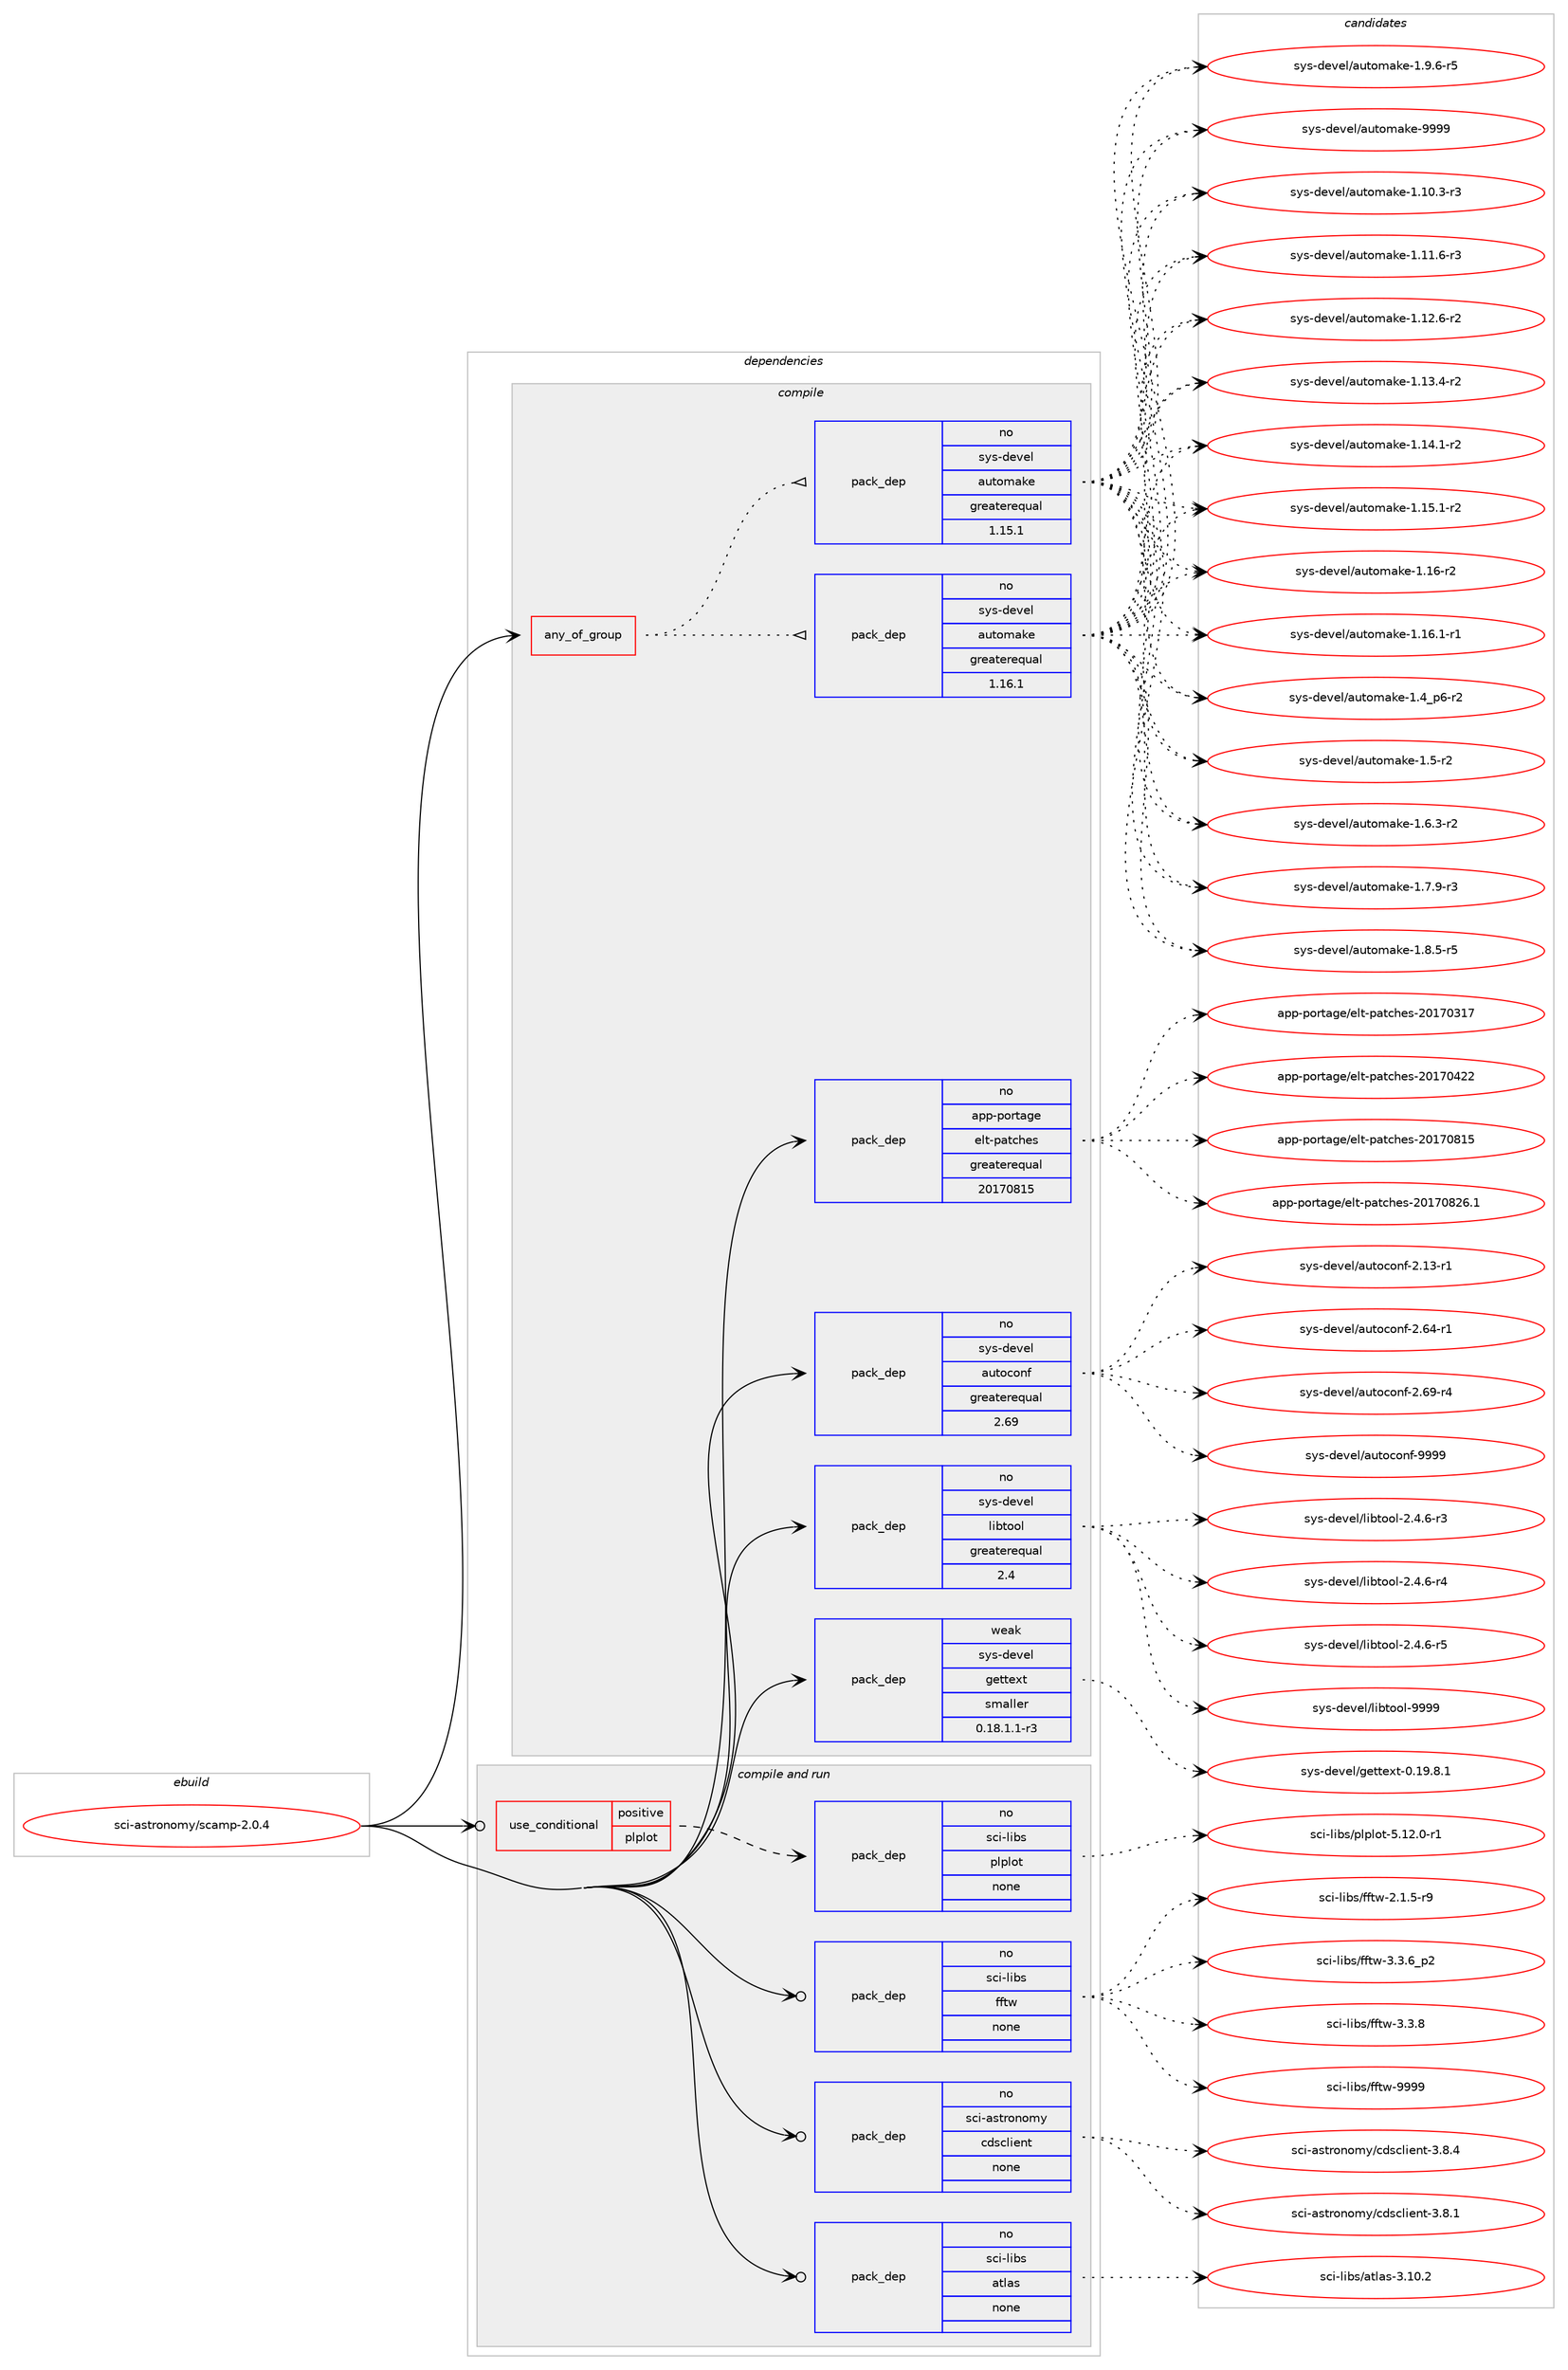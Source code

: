 digraph prolog {

# *************
# Graph options
# *************

newrank=true;
concentrate=true;
compound=true;
graph [rankdir=LR,fontname=Helvetica,fontsize=10,ranksep=1.5];#, ranksep=2.5, nodesep=0.2];
edge  [arrowhead=vee];
node  [fontname=Helvetica,fontsize=10];

# **********
# The ebuild
# **********

subgraph cluster_leftcol {
color=gray;
rank=same;
label=<<i>ebuild</i>>;
id [label="sci-astronomy/scamp-2.0.4", color=red, width=4, href="../sci-astronomy/scamp-2.0.4.svg"];
}

# ****************
# The dependencies
# ****************

subgraph cluster_midcol {
color=gray;
label=<<i>dependencies</i>>;
subgraph cluster_compile {
fillcolor="#eeeeee";
style=filled;
label=<<i>compile</i>>;
subgraph any26705 {
dependency1685447 [label=<<TABLE BORDER="0" CELLBORDER="1" CELLSPACING="0" CELLPADDING="4"><TR><TD CELLPADDING="10">any_of_group</TD></TR></TABLE>>, shape=none, color=red];subgraph pack1205951 {
dependency1685448 [label=<<TABLE BORDER="0" CELLBORDER="1" CELLSPACING="0" CELLPADDING="4" WIDTH="220"><TR><TD ROWSPAN="6" CELLPADDING="30">pack_dep</TD></TR><TR><TD WIDTH="110">no</TD></TR><TR><TD>sys-devel</TD></TR><TR><TD>automake</TD></TR><TR><TD>greaterequal</TD></TR><TR><TD>1.16.1</TD></TR></TABLE>>, shape=none, color=blue];
}
dependency1685447:e -> dependency1685448:w [weight=20,style="dotted",arrowhead="oinv"];
subgraph pack1205952 {
dependency1685449 [label=<<TABLE BORDER="0" CELLBORDER="1" CELLSPACING="0" CELLPADDING="4" WIDTH="220"><TR><TD ROWSPAN="6" CELLPADDING="30">pack_dep</TD></TR><TR><TD WIDTH="110">no</TD></TR><TR><TD>sys-devel</TD></TR><TR><TD>automake</TD></TR><TR><TD>greaterequal</TD></TR><TR><TD>1.15.1</TD></TR></TABLE>>, shape=none, color=blue];
}
dependency1685447:e -> dependency1685449:w [weight=20,style="dotted",arrowhead="oinv"];
}
id:e -> dependency1685447:w [weight=20,style="solid",arrowhead="vee"];
subgraph pack1205953 {
dependency1685450 [label=<<TABLE BORDER="0" CELLBORDER="1" CELLSPACING="0" CELLPADDING="4" WIDTH="220"><TR><TD ROWSPAN="6" CELLPADDING="30">pack_dep</TD></TR><TR><TD WIDTH="110">no</TD></TR><TR><TD>app-portage</TD></TR><TR><TD>elt-patches</TD></TR><TR><TD>greaterequal</TD></TR><TR><TD>20170815</TD></TR></TABLE>>, shape=none, color=blue];
}
id:e -> dependency1685450:w [weight=20,style="solid",arrowhead="vee"];
subgraph pack1205954 {
dependency1685451 [label=<<TABLE BORDER="0" CELLBORDER="1" CELLSPACING="0" CELLPADDING="4" WIDTH="220"><TR><TD ROWSPAN="6" CELLPADDING="30">pack_dep</TD></TR><TR><TD WIDTH="110">no</TD></TR><TR><TD>sys-devel</TD></TR><TR><TD>autoconf</TD></TR><TR><TD>greaterequal</TD></TR><TR><TD>2.69</TD></TR></TABLE>>, shape=none, color=blue];
}
id:e -> dependency1685451:w [weight=20,style="solid",arrowhead="vee"];
subgraph pack1205955 {
dependency1685452 [label=<<TABLE BORDER="0" CELLBORDER="1" CELLSPACING="0" CELLPADDING="4" WIDTH="220"><TR><TD ROWSPAN="6" CELLPADDING="30">pack_dep</TD></TR><TR><TD WIDTH="110">no</TD></TR><TR><TD>sys-devel</TD></TR><TR><TD>libtool</TD></TR><TR><TD>greaterequal</TD></TR><TR><TD>2.4</TD></TR></TABLE>>, shape=none, color=blue];
}
id:e -> dependency1685452:w [weight=20,style="solid",arrowhead="vee"];
subgraph pack1205956 {
dependency1685453 [label=<<TABLE BORDER="0" CELLBORDER="1" CELLSPACING="0" CELLPADDING="4" WIDTH="220"><TR><TD ROWSPAN="6" CELLPADDING="30">pack_dep</TD></TR><TR><TD WIDTH="110">weak</TD></TR><TR><TD>sys-devel</TD></TR><TR><TD>gettext</TD></TR><TR><TD>smaller</TD></TR><TR><TD>0.18.1.1-r3</TD></TR></TABLE>>, shape=none, color=blue];
}
id:e -> dependency1685453:w [weight=20,style="solid",arrowhead="vee"];
}
subgraph cluster_compileandrun {
fillcolor="#eeeeee";
style=filled;
label=<<i>compile and run</i>>;
subgraph cond451949 {
dependency1685454 [label=<<TABLE BORDER="0" CELLBORDER="1" CELLSPACING="0" CELLPADDING="4"><TR><TD ROWSPAN="3" CELLPADDING="10">use_conditional</TD></TR><TR><TD>positive</TD></TR><TR><TD>plplot</TD></TR></TABLE>>, shape=none, color=red];
subgraph pack1205957 {
dependency1685455 [label=<<TABLE BORDER="0" CELLBORDER="1" CELLSPACING="0" CELLPADDING="4" WIDTH="220"><TR><TD ROWSPAN="6" CELLPADDING="30">pack_dep</TD></TR><TR><TD WIDTH="110">no</TD></TR><TR><TD>sci-libs</TD></TR><TR><TD>plplot</TD></TR><TR><TD>none</TD></TR><TR><TD></TD></TR></TABLE>>, shape=none, color=blue];
}
dependency1685454:e -> dependency1685455:w [weight=20,style="dashed",arrowhead="vee"];
}
id:e -> dependency1685454:w [weight=20,style="solid",arrowhead="odotvee"];
subgraph pack1205958 {
dependency1685456 [label=<<TABLE BORDER="0" CELLBORDER="1" CELLSPACING="0" CELLPADDING="4" WIDTH="220"><TR><TD ROWSPAN="6" CELLPADDING="30">pack_dep</TD></TR><TR><TD WIDTH="110">no</TD></TR><TR><TD>sci-astronomy</TD></TR><TR><TD>cdsclient</TD></TR><TR><TD>none</TD></TR><TR><TD></TD></TR></TABLE>>, shape=none, color=blue];
}
id:e -> dependency1685456:w [weight=20,style="solid",arrowhead="odotvee"];
subgraph pack1205959 {
dependency1685457 [label=<<TABLE BORDER="0" CELLBORDER="1" CELLSPACING="0" CELLPADDING="4" WIDTH="220"><TR><TD ROWSPAN="6" CELLPADDING="30">pack_dep</TD></TR><TR><TD WIDTH="110">no</TD></TR><TR><TD>sci-libs</TD></TR><TR><TD>atlas</TD></TR><TR><TD>none</TD></TR><TR><TD></TD></TR></TABLE>>, shape=none, color=blue];
}
id:e -> dependency1685457:w [weight=20,style="solid",arrowhead="odotvee"];
subgraph pack1205960 {
dependency1685458 [label=<<TABLE BORDER="0" CELLBORDER="1" CELLSPACING="0" CELLPADDING="4" WIDTH="220"><TR><TD ROWSPAN="6" CELLPADDING="30">pack_dep</TD></TR><TR><TD WIDTH="110">no</TD></TR><TR><TD>sci-libs</TD></TR><TR><TD>fftw</TD></TR><TR><TD>none</TD></TR><TR><TD></TD></TR></TABLE>>, shape=none, color=blue];
}
id:e -> dependency1685458:w [weight=20,style="solid",arrowhead="odotvee"];
}
subgraph cluster_run {
fillcolor="#eeeeee";
style=filled;
label=<<i>run</i>>;
}
}

# **************
# The candidates
# **************

subgraph cluster_choices {
rank=same;
color=gray;
label=<<i>candidates</i>>;

subgraph choice1205951 {
color=black;
nodesep=1;
choice11512111545100101118101108479711711611110997107101454946494846514511451 [label="sys-devel/automake-1.10.3-r3", color=red, width=4,href="../sys-devel/automake-1.10.3-r3.svg"];
choice11512111545100101118101108479711711611110997107101454946494946544511451 [label="sys-devel/automake-1.11.6-r3", color=red, width=4,href="../sys-devel/automake-1.11.6-r3.svg"];
choice11512111545100101118101108479711711611110997107101454946495046544511450 [label="sys-devel/automake-1.12.6-r2", color=red, width=4,href="../sys-devel/automake-1.12.6-r2.svg"];
choice11512111545100101118101108479711711611110997107101454946495146524511450 [label="sys-devel/automake-1.13.4-r2", color=red, width=4,href="../sys-devel/automake-1.13.4-r2.svg"];
choice11512111545100101118101108479711711611110997107101454946495246494511450 [label="sys-devel/automake-1.14.1-r2", color=red, width=4,href="../sys-devel/automake-1.14.1-r2.svg"];
choice11512111545100101118101108479711711611110997107101454946495346494511450 [label="sys-devel/automake-1.15.1-r2", color=red, width=4,href="../sys-devel/automake-1.15.1-r2.svg"];
choice1151211154510010111810110847971171161111099710710145494649544511450 [label="sys-devel/automake-1.16-r2", color=red, width=4,href="../sys-devel/automake-1.16-r2.svg"];
choice11512111545100101118101108479711711611110997107101454946495446494511449 [label="sys-devel/automake-1.16.1-r1", color=red, width=4,href="../sys-devel/automake-1.16.1-r1.svg"];
choice115121115451001011181011084797117116111109971071014549465295112544511450 [label="sys-devel/automake-1.4_p6-r2", color=red, width=4,href="../sys-devel/automake-1.4_p6-r2.svg"];
choice11512111545100101118101108479711711611110997107101454946534511450 [label="sys-devel/automake-1.5-r2", color=red, width=4,href="../sys-devel/automake-1.5-r2.svg"];
choice115121115451001011181011084797117116111109971071014549465446514511450 [label="sys-devel/automake-1.6.3-r2", color=red, width=4,href="../sys-devel/automake-1.6.3-r2.svg"];
choice115121115451001011181011084797117116111109971071014549465546574511451 [label="sys-devel/automake-1.7.9-r3", color=red, width=4,href="../sys-devel/automake-1.7.9-r3.svg"];
choice115121115451001011181011084797117116111109971071014549465646534511453 [label="sys-devel/automake-1.8.5-r5", color=red, width=4,href="../sys-devel/automake-1.8.5-r5.svg"];
choice115121115451001011181011084797117116111109971071014549465746544511453 [label="sys-devel/automake-1.9.6-r5", color=red, width=4,href="../sys-devel/automake-1.9.6-r5.svg"];
choice115121115451001011181011084797117116111109971071014557575757 [label="sys-devel/automake-9999", color=red, width=4,href="../sys-devel/automake-9999.svg"];
dependency1685448:e -> choice11512111545100101118101108479711711611110997107101454946494846514511451:w [style=dotted,weight="100"];
dependency1685448:e -> choice11512111545100101118101108479711711611110997107101454946494946544511451:w [style=dotted,weight="100"];
dependency1685448:e -> choice11512111545100101118101108479711711611110997107101454946495046544511450:w [style=dotted,weight="100"];
dependency1685448:e -> choice11512111545100101118101108479711711611110997107101454946495146524511450:w [style=dotted,weight="100"];
dependency1685448:e -> choice11512111545100101118101108479711711611110997107101454946495246494511450:w [style=dotted,weight="100"];
dependency1685448:e -> choice11512111545100101118101108479711711611110997107101454946495346494511450:w [style=dotted,weight="100"];
dependency1685448:e -> choice1151211154510010111810110847971171161111099710710145494649544511450:w [style=dotted,weight="100"];
dependency1685448:e -> choice11512111545100101118101108479711711611110997107101454946495446494511449:w [style=dotted,weight="100"];
dependency1685448:e -> choice115121115451001011181011084797117116111109971071014549465295112544511450:w [style=dotted,weight="100"];
dependency1685448:e -> choice11512111545100101118101108479711711611110997107101454946534511450:w [style=dotted,weight="100"];
dependency1685448:e -> choice115121115451001011181011084797117116111109971071014549465446514511450:w [style=dotted,weight="100"];
dependency1685448:e -> choice115121115451001011181011084797117116111109971071014549465546574511451:w [style=dotted,weight="100"];
dependency1685448:e -> choice115121115451001011181011084797117116111109971071014549465646534511453:w [style=dotted,weight="100"];
dependency1685448:e -> choice115121115451001011181011084797117116111109971071014549465746544511453:w [style=dotted,weight="100"];
dependency1685448:e -> choice115121115451001011181011084797117116111109971071014557575757:w [style=dotted,weight="100"];
}
subgraph choice1205952 {
color=black;
nodesep=1;
choice11512111545100101118101108479711711611110997107101454946494846514511451 [label="sys-devel/automake-1.10.3-r3", color=red, width=4,href="../sys-devel/automake-1.10.3-r3.svg"];
choice11512111545100101118101108479711711611110997107101454946494946544511451 [label="sys-devel/automake-1.11.6-r3", color=red, width=4,href="../sys-devel/automake-1.11.6-r3.svg"];
choice11512111545100101118101108479711711611110997107101454946495046544511450 [label="sys-devel/automake-1.12.6-r2", color=red, width=4,href="../sys-devel/automake-1.12.6-r2.svg"];
choice11512111545100101118101108479711711611110997107101454946495146524511450 [label="sys-devel/automake-1.13.4-r2", color=red, width=4,href="../sys-devel/automake-1.13.4-r2.svg"];
choice11512111545100101118101108479711711611110997107101454946495246494511450 [label="sys-devel/automake-1.14.1-r2", color=red, width=4,href="../sys-devel/automake-1.14.1-r2.svg"];
choice11512111545100101118101108479711711611110997107101454946495346494511450 [label="sys-devel/automake-1.15.1-r2", color=red, width=4,href="../sys-devel/automake-1.15.1-r2.svg"];
choice1151211154510010111810110847971171161111099710710145494649544511450 [label="sys-devel/automake-1.16-r2", color=red, width=4,href="../sys-devel/automake-1.16-r2.svg"];
choice11512111545100101118101108479711711611110997107101454946495446494511449 [label="sys-devel/automake-1.16.1-r1", color=red, width=4,href="../sys-devel/automake-1.16.1-r1.svg"];
choice115121115451001011181011084797117116111109971071014549465295112544511450 [label="sys-devel/automake-1.4_p6-r2", color=red, width=4,href="../sys-devel/automake-1.4_p6-r2.svg"];
choice11512111545100101118101108479711711611110997107101454946534511450 [label="sys-devel/automake-1.5-r2", color=red, width=4,href="../sys-devel/automake-1.5-r2.svg"];
choice115121115451001011181011084797117116111109971071014549465446514511450 [label="sys-devel/automake-1.6.3-r2", color=red, width=4,href="../sys-devel/automake-1.6.3-r2.svg"];
choice115121115451001011181011084797117116111109971071014549465546574511451 [label="sys-devel/automake-1.7.9-r3", color=red, width=4,href="../sys-devel/automake-1.7.9-r3.svg"];
choice115121115451001011181011084797117116111109971071014549465646534511453 [label="sys-devel/automake-1.8.5-r5", color=red, width=4,href="../sys-devel/automake-1.8.5-r5.svg"];
choice115121115451001011181011084797117116111109971071014549465746544511453 [label="sys-devel/automake-1.9.6-r5", color=red, width=4,href="../sys-devel/automake-1.9.6-r5.svg"];
choice115121115451001011181011084797117116111109971071014557575757 [label="sys-devel/automake-9999", color=red, width=4,href="../sys-devel/automake-9999.svg"];
dependency1685449:e -> choice11512111545100101118101108479711711611110997107101454946494846514511451:w [style=dotted,weight="100"];
dependency1685449:e -> choice11512111545100101118101108479711711611110997107101454946494946544511451:w [style=dotted,weight="100"];
dependency1685449:e -> choice11512111545100101118101108479711711611110997107101454946495046544511450:w [style=dotted,weight="100"];
dependency1685449:e -> choice11512111545100101118101108479711711611110997107101454946495146524511450:w [style=dotted,weight="100"];
dependency1685449:e -> choice11512111545100101118101108479711711611110997107101454946495246494511450:w [style=dotted,weight="100"];
dependency1685449:e -> choice11512111545100101118101108479711711611110997107101454946495346494511450:w [style=dotted,weight="100"];
dependency1685449:e -> choice1151211154510010111810110847971171161111099710710145494649544511450:w [style=dotted,weight="100"];
dependency1685449:e -> choice11512111545100101118101108479711711611110997107101454946495446494511449:w [style=dotted,weight="100"];
dependency1685449:e -> choice115121115451001011181011084797117116111109971071014549465295112544511450:w [style=dotted,weight="100"];
dependency1685449:e -> choice11512111545100101118101108479711711611110997107101454946534511450:w [style=dotted,weight="100"];
dependency1685449:e -> choice115121115451001011181011084797117116111109971071014549465446514511450:w [style=dotted,weight="100"];
dependency1685449:e -> choice115121115451001011181011084797117116111109971071014549465546574511451:w [style=dotted,weight="100"];
dependency1685449:e -> choice115121115451001011181011084797117116111109971071014549465646534511453:w [style=dotted,weight="100"];
dependency1685449:e -> choice115121115451001011181011084797117116111109971071014549465746544511453:w [style=dotted,weight="100"];
dependency1685449:e -> choice115121115451001011181011084797117116111109971071014557575757:w [style=dotted,weight="100"];
}
subgraph choice1205953 {
color=black;
nodesep=1;
choice97112112451121111141169710310147101108116451129711699104101115455048495548514955 [label="app-portage/elt-patches-20170317", color=red, width=4,href="../app-portage/elt-patches-20170317.svg"];
choice97112112451121111141169710310147101108116451129711699104101115455048495548525050 [label="app-portage/elt-patches-20170422", color=red, width=4,href="../app-portage/elt-patches-20170422.svg"];
choice97112112451121111141169710310147101108116451129711699104101115455048495548564953 [label="app-portage/elt-patches-20170815", color=red, width=4,href="../app-portage/elt-patches-20170815.svg"];
choice971121124511211111411697103101471011081164511297116991041011154550484955485650544649 [label="app-portage/elt-patches-20170826.1", color=red, width=4,href="../app-portage/elt-patches-20170826.1.svg"];
dependency1685450:e -> choice97112112451121111141169710310147101108116451129711699104101115455048495548514955:w [style=dotted,weight="100"];
dependency1685450:e -> choice97112112451121111141169710310147101108116451129711699104101115455048495548525050:w [style=dotted,weight="100"];
dependency1685450:e -> choice97112112451121111141169710310147101108116451129711699104101115455048495548564953:w [style=dotted,weight="100"];
dependency1685450:e -> choice971121124511211111411697103101471011081164511297116991041011154550484955485650544649:w [style=dotted,weight="100"];
}
subgraph choice1205954 {
color=black;
nodesep=1;
choice1151211154510010111810110847971171161119911111010245504649514511449 [label="sys-devel/autoconf-2.13-r1", color=red, width=4,href="../sys-devel/autoconf-2.13-r1.svg"];
choice1151211154510010111810110847971171161119911111010245504654524511449 [label="sys-devel/autoconf-2.64-r1", color=red, width=4,href="../sys-devel/autoconf-2.64-r1.svg"];
choice1151211154510010111810110847971171161119911111010245504654574511452 [label="sys-devel/autoconf-2.69-r4", color=red, width=4,href="../sys-devel/autoconf-2.69-r4.svg"];
choice115121115451001011181011084797117116111991111101024557575757 [label="sys-devel/autoconf-9999", color=red, width=4,href="../sys-devel/autoconf-9999.svg"];
dependency1685451:e -> choice1151211154510010111810110847971171161119911111010245504649514511449:w [style=dotted,weight="100"];
dependency1685451:e -> choice1151211154510010111810110847971171161119911111010245504654524511449:w [style=dotted,weight="100"];
dependency1685451:e -> choice1151211154510010111810110847971171161119911111010245504654574511452:w [style=dotted,weight="100"];
dependency1685451:e -> choice115121115451001011181011084797117116111991111101024557575757:w [style=dotted,weight="100"];
}
subgraph choice1205955 {
color=black;
nodesep=1;
choice1151211154510010111810110847108105981161111111084550465246544511451 [label="sys-devel/libtool-2.4.6-r3", color=red, width=4,href="../sys-devel/libtool-2.4.6-r3.svg"];
choice1151211154510010111810110847108105981161111111084550465246544511452 [label="sys-devel/libtool-2.4.6-r4", color=red, width=4,href="../sys-devel/libtool-2.4.6-r4.svg"];
choice1151211154510010111810110847108105981161111111084550465246544511453 [label="sys-devel/libtool-2.4.6-r5", color=red, width=4,href="../sys-devel/libtool-2.4.6-r5.svg"];
choice1151211154510010111810110847108105981161111111084557575757 [label="sys-devel/libtool-9999", color=red, width=4,href="../sys-devel/libtool-9999.svg"];
dependency1685452:e -> choice1151211154510010111810110847108105981161111111084550465246544511451:w [style=dotted,weight="100"];
dependency1685452:e -> choice1151211154510010111810110847108105981161111111084550465246544511452:w [style=dotted,weight="100"];
dependency1685452:e -> choice1151211154510010111810110847108105981161111111084550465246544511453:w [style=dotted,weight="100"];
dependency1685452:e -> choice1151211154510010111810110847108105981161111111084557575757:w [style=dotted,weight="100"];
}
subgraph choice1205956 {
color=black;
nodesep=1;
choice1151211154510010111810110847103101116116101120116454846495746564649 [label="sys-devel/gettext-0.19.8.1", color=red, width=4,href="../sys-devel/gettext-0.19.8.1.svg"];
dependency1685453:e -> choice1151211154510010111810110847103101116116101120116454846495746564649:w [style=dotted,weight="100"];
}
subgraph choice1205957 {
color=black;
nodesep=1;
choice11599105451081059811547112108112108111116455346495046484511449 [label="sci-libs/plplot-5.12.0-r1", color=red, width=4,href="../sci-libs/plplot-5.12.0-r1.svg"];
dependency1685455:e -> choice11599105451081059811547112108112108111116455346495046484511449:w [style=dotted,weight="100"];
}
subgraph choice1205958 {
color=black;
nodesep=1;
choice115991054597115116114111110111109121479910011599108105101110116455146564649 [label="sci-astronomy/cdsclient-3.8.1", color=red, width=4,href="../sci-astronomy/cdsclient-3.8.1.svg"];
choice115991054597115116114111110111109121479910011599108105101110116455146564652 [label="sci-astronomy/cdsclient-3.8.4", color=red, width=4,href="../sci-astronomy/cdsclient-3.8.4.svg"];
dependency1685456:e -> choice115991054597115116114111110111109121479910011599108105101110116455146564649:w [style=dotted,weight="100"];
dependency1685456:e -> choice115991054597115116114111110111109121479910011599108105101110116455146564652:w [style=dotted,weight="100"];
}
subgraph choice1205959 {
color=black;
nodesep=1;
choice11599105451081059811547971161089711545514649484650 [label="sci-libs/atlas-3.10.2", color=red, width=4,href="../sci-libs/atlas-3.10.2.svg"];
dependency1685457:e -> choice11599105451081059811547971161089711545514649484650:w [style=dotted,weight="100"];
}
subgraph choice1205960 {
color=black;
nodesep=1;
choice115991054510810598115471021021161194550464946534511457 [label="sci-libs/fftw-2.1.5-r9", color=red, width=4,href="../sci-libs/fftw-2.1.5-r9.svg"];
choice115991054510810598115471021021161194551465146549511250 [label="sci-libs/fftw-3.3.6_p2", color=red, width=4,href="../sci-libs/fftw-3.3.6_p2.svg"];
choice11599105451081059811547102102116119455146514656 [label="sci-libs/fftw-3.3.8", color=red, width=4,href="../sci-libs/fftw-3.3.8.svg"];
choice115991054510810598115471021021161194557575757 [label="sci-libs/fftw-9999", color=red, width=4,href="../sci-libs/fftw-9999.svg"];
dependency1685458:e -> choice115991054510810598115471021021161194550464946534511457:w [style=dotted,weight="100"];
dependency1685458:e -> choice115991054510810598115471021021161194551465146549511250:w [style=dotted,weight="100"];
dependency1685458:e -> choice11599105451081059811547102102116119455146514656:w [style=dotted,weight="100"];
dependency1685458:e -> choice115991054510810598115471021021161194557575757:w [style=dotted,weight="100"];
}
}

}
